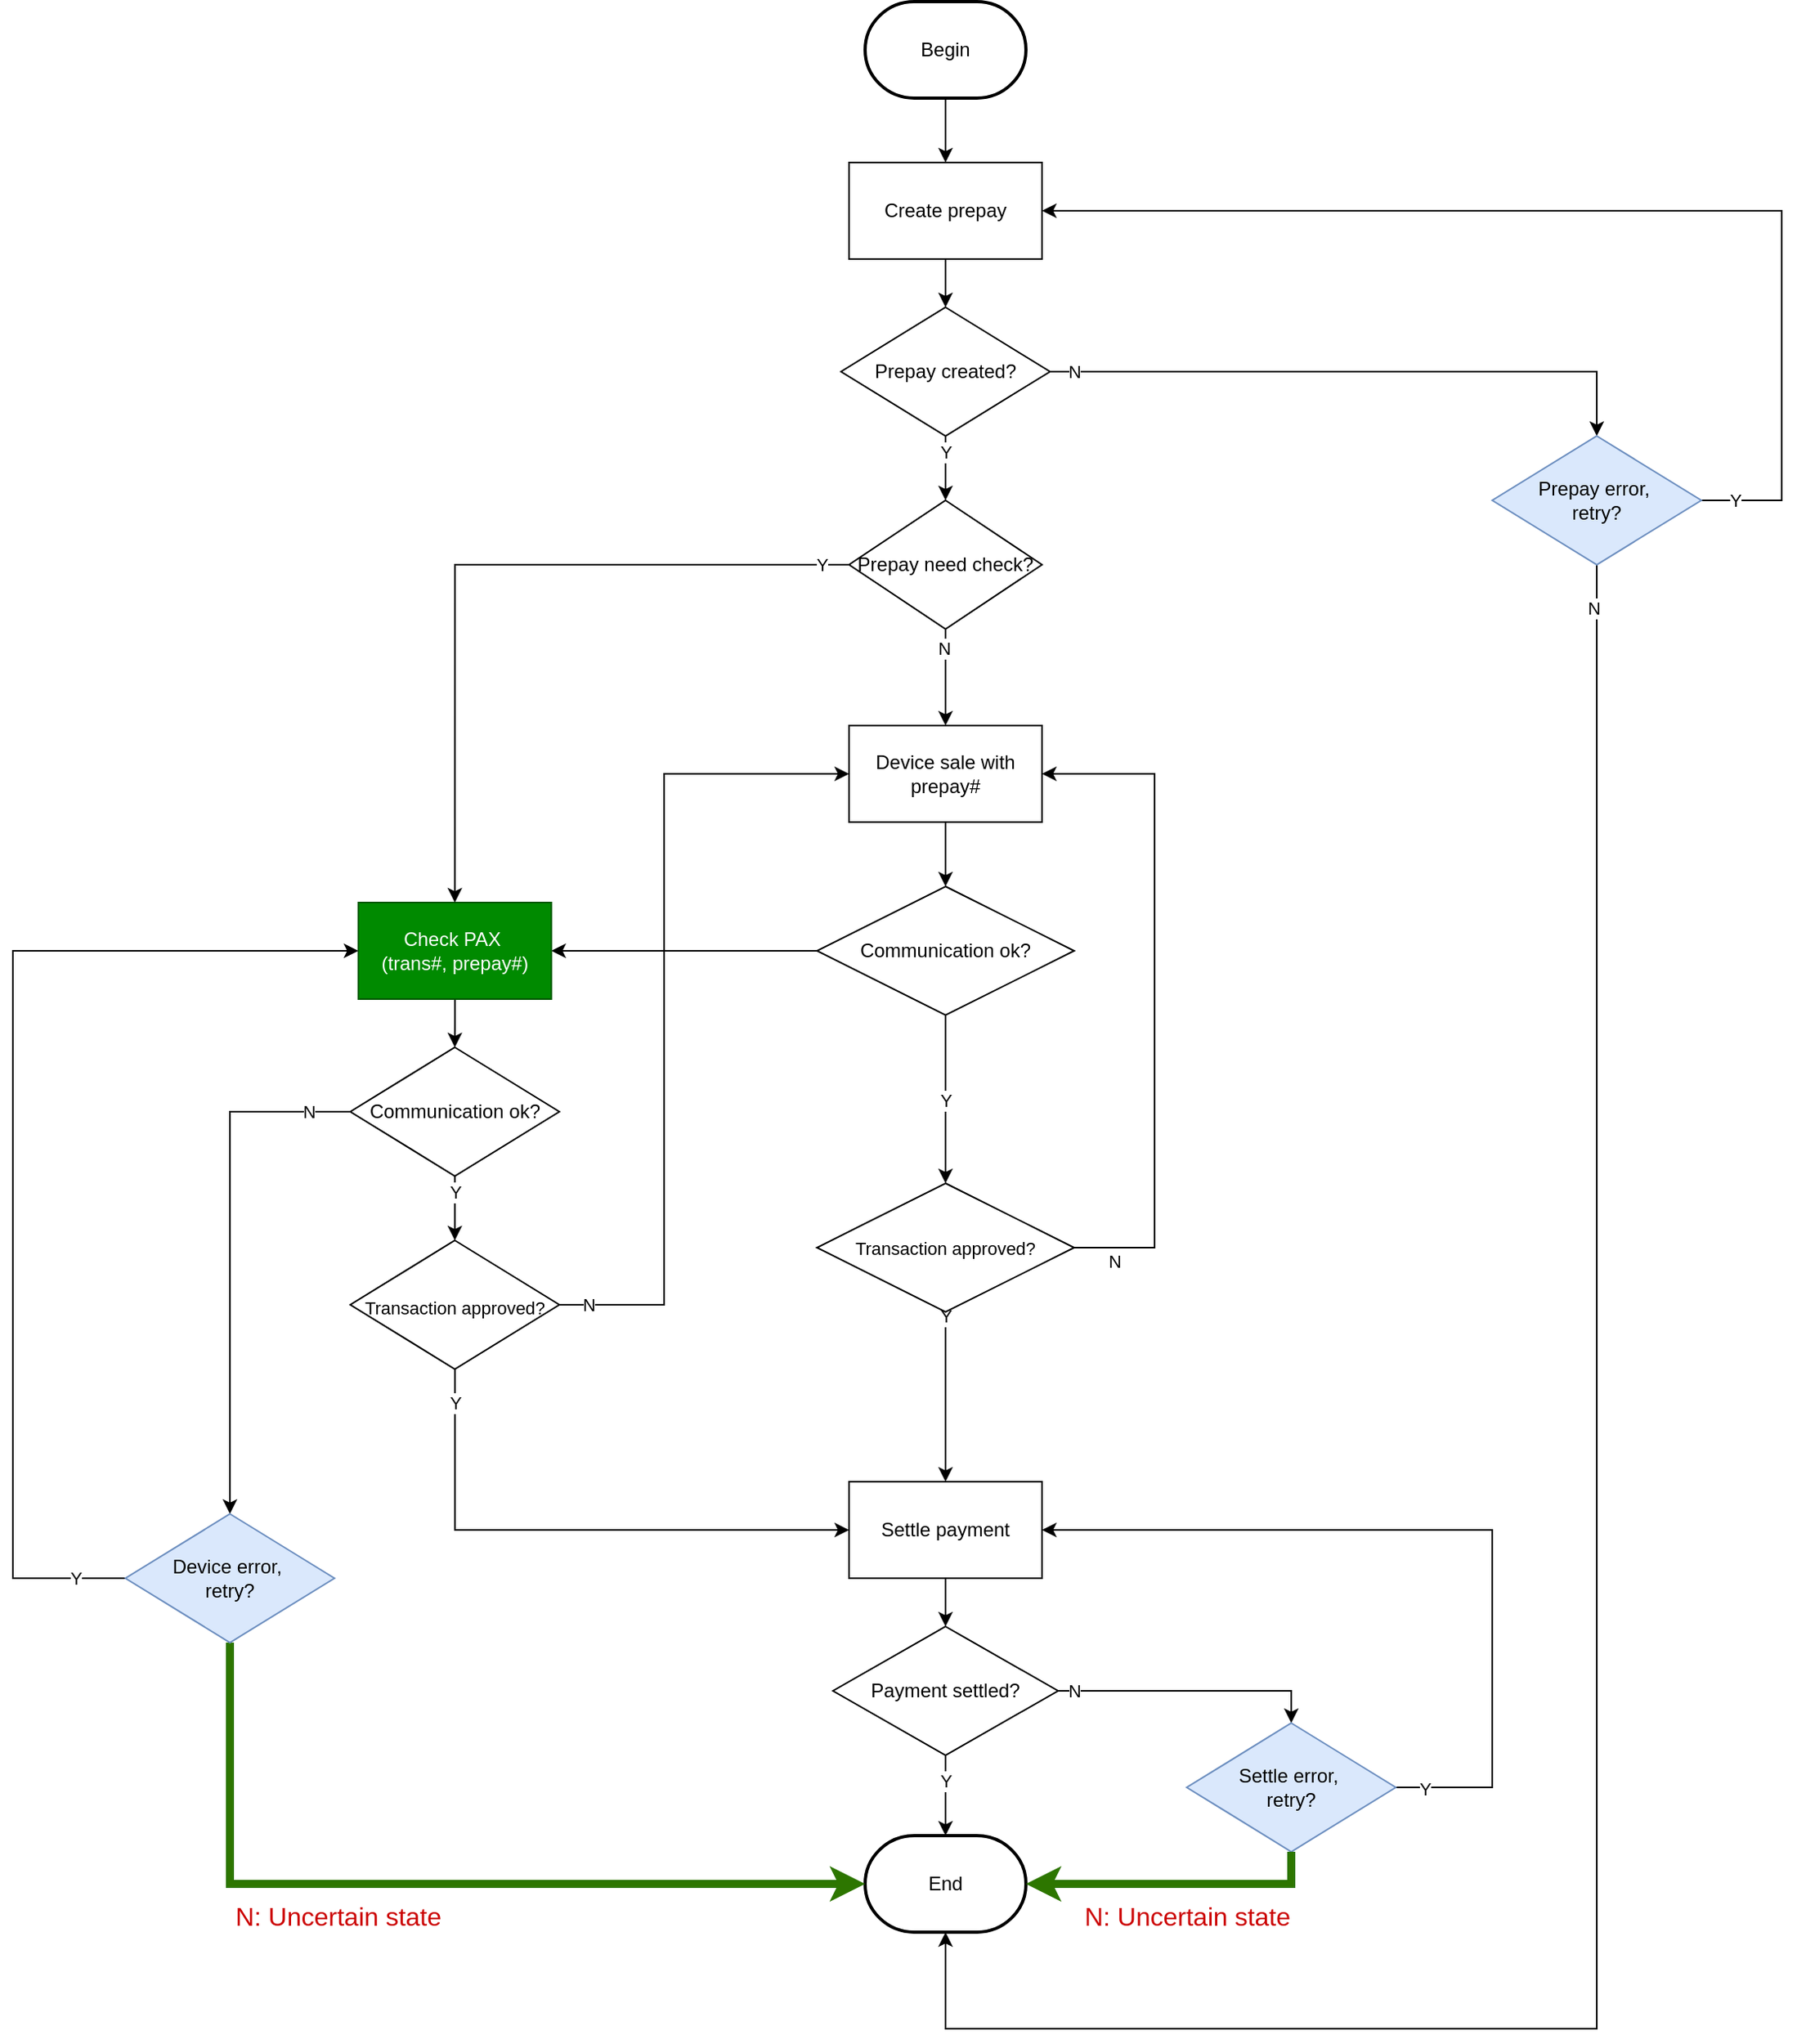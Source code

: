 <mxfile version="13.8.0" type="github"><diagram id="C5RBs43oDa-KdzZeNtuy" name="Page-1"><mxGraphModel dx="2479" dy="2409" grid="1" gridSize="10" guides="1" tooltips="1" connect="1" arrows="1" fold="1" page="1" pageScale="1" pageWidth="827" pageHeight="1169" math="0" shadow="0"><root><mxCell id="WIyWlLk6GJQsqaUBKTNV-0"/><mxCell id="WIyWlLk6GJQsqaUBKTNV-1" parent="WIyWlLk6GJQsqaUBKTNV-0"/><mxCell id="J0FeXdYLQNQOFnLGvNW3-10" value="Y" style="edgeStyle=orthogonalEdgeStyle;rounded=0;orthogonalLoop=1;jettySize=auto;html=1;entryX=0.5;entryY=0;entryDx=0;entryDy=0;" parent="WIyWlLk6GJQsqaUBKTNV-1" source="J0FeXdYLQNQOFnLGvNW3-1" target="0Qifc_gtCfqO0uYGhMDS-1" edge="1"><mxGeometry x="-0.5" relative="1" as="geometry"><mxPoint x="370" y="170" as="targetPoint"/><mxPoint as="offset"/></mxGeometry></mxCell><mxCell id="J0FeXdYLQNQOFnLGvNW3-11" value="Y" style="edgeLabel;html=1;align=center;verticalAlign=middle;resizable=0;points=[];" parent="J0FeXdYLQNQOFnLGvNW3-10" vertex="1" connectable="0"><mxGeometry x="-0.143" y="-1" relative="1" as="geometry"><mxPoint x="1" y="-63" as="offset"/></mxGeometry></mxCell><mxCell id="0Qifc_gtCfqO0uYGhMDS-5" style="edgeStyle=orthogonalEdgeStyle;rounded=0;orthogonalLoop=1;jettySize=auto;html=1;exitX=1;exitY=0.5;exitDx=0;exitDy=0;entryX=0.5;entryY=0;entryDx=0;entryDy=0;" edge="1" parent="WIyWlLk6GJQsqaUBKTNV-1" source="J0FeXdYLQNQOFnLGvNW3-1" target="0Qifc_gtCfqO0uYGhMDS-4"><mxGeometry relative="1" as="geometry"/></mxCell><mxCell id="0Qifc_gtCfqO0uYGhMDS-25" value="N" style="edgeLabel;html=1;align=center;verticalAlign=middle;resizable=0;points=[];" vertex="1" connectable="0" parent="0Qifc_gtCfqO0uYGhMDS-5"><mxGeometry x="0.805" y="-310" relative="1" as="geometry"><mxPoint x="-15" y="-3.33" as="offset"/></mxGeometry></mxCell><mxCell id="J0FeXdYLQNQOFnLGvNW3-1" value="Prepay created?" style="rhombus;whiteSpace=wrap;html=1;" parent="WIyWlLk6GJQsqaUBKTNV-1" vertex="1"><mxGeometry x="305" y="40" width="130" height="80" as="geometry"/></mxCell><mxCell id="J0FeXdYLQNQOFnLGvNW3-26" style="edgeStyle=orthogonalEdgeStyle;rounded=0;orthogonalLoop=1;jettySize=auto;html=1;exitX=0;exitY=0.5;exitDx=0;exitDy=0;entryX=1;entryY=0.5;entryDx=0;entryDy=0;" parent="WIyWlLk6GJQsqaUBKTNV-1" source="J0FeXdYLQNQOFnLGvNW3-37" target="J0FeXdYLQNQOFnLGvNW3-45" edge="1"><mxGeometry relative="1" as="geometry"><mxPoint x="265" y="440" as="sourcePoint"/><mxPoint x="15" y="470" as="targetPoint"/></mxGeometry></mxCell><mxCell id="J0FeXdYLQNQOFnLGvNW3-27" value="N" style="edgeLabel;html=1;align=center;verticalAlign=middle;resizable=0;points=[];" parent="J0FeXdYLQNQOFnLGvNW3-26" vertex="1" connectable="0"><mxGeometry x="-0.138" y="3" relative="1" as="geometry"><mxPoint x="112" y="-3" as="offset"/></mxGeometry></mxCell><mxCell id="J0FeXdYLQNQOFnLGvNW3-5" style="edgeStyle=orthogonalEdgeStyle;rounded=0;orthogonalLoop=1;jettySize=auto;html=1;exitX=0.5;exitY=1;exitDx=0;exitDy=0;exitPerimeter=0;entryX=0.5;entryY=0;entryDx=0;entryDy=0;" parent="WIyWlLk6GJQsqaUBKTNV-1" source="J0FeXdYLQNQOFnLGvNW3-4" target="J0FeXdYLQNQOFnLGvNW3-33" edge="1"><mxGeometry relative="1" as="geometry"/></mxCell><mxCell id="J0FeXdYLQNQOFnLGvNW3-4" value="Begin" style="strokeWidth=2;html=1;shape=mxgraph.flowchart.terminator;whiteSpace=wrap;" parent="WIyWlLk6GJQsqaUBKTNV-1" vertex="1"><mxGeometry x="320" y="-150" width="100" height="60" as="geometry"/></mxCell><mxCell id="J0FeXdYLQNQOFnLGvNW3-14" value="End" style="strokeWidth=2;html=1;shape=mxgraph.flowchart.terminator;whiteSpace=wrap;" parent="WIyWlLk6GJQsqaUBKTNV-1" vertex="1"><mxGeometry x="320" y="990" width="100" height="60" as="geometry"/></mxCell><mxCell id="J0FeXdYLQNQOFnLGvNW3-28" style="edgeStyle=orthogonalEdgeStyle;rounded=0;orthogonalLoop=1;jettySize=auto;html=1;entryX=0.5;entryY=0;entryDx=0;entryDy=0;entryPerimeter=0;" parent="WIyWlLk6GJQsqaUBKTNV-1" source="J0FeXdYLQNQOFnLGvNW3-20" target="J0FeXdYLQNQOFnLGvNW3-14" edge="1"><mxGeometry relative="1" as="geometry"/></mxCell><mxCell id="J0FeXdYLQNQOFnLGvNW3-29" value="Y" style="edgeLabel;html=1;align=center;verticalAlign=middle;resizable=0;points=[];" parent="J0FeXdYLQNQOFnLGvNW3-28" vertex="1" connectable="0"><mxGeometry x="-0.243" y="2" relative="1" as="geometry"><mxPoint x="-2" y="-3" as="offset"/></mxGeometry></mxCell><mxCell id="0Qifc_gtCfqO0uYGhMDS-16" style="edgeStyle=orthogonalEdgeStyle;rounded=0;orthogonalLoop=1;jettySize=auto;html=1;entryX=0.5;entryY=0;entryDx=0;entryDy=0;" edge="1" parent="WIyWlLk6GJQsqaUBKTNV-1" source="J0FeXdYLQNQOFnLGvNW3-20" target="0Qifc_gtCfqO0uYGhMDS-15"><mxGeometry relative="1" as="geometry"/></mxCell><mxCell id="0Qifc_gtCfqO0uYGhMDS-17" value="N" style="edgeLabel;html=1;align=center;verticalAlign=middle;resizable=0;points=[];" vertex="1" connectable="0" parent="0Qifc_gtCfqO0uYGhMDS-16"><mxGeometry x="-0.908" y="2" relative="1" as="geometry"><mxPoint x="1.76" y="2" as="offset"/></mxGeometry></mxCell><mxCell id="J0FeXdYLQNQOFnLGvNW3-20" value="Payment settled?" style="rhombus;whiteSpace=wrap;html=1;" parent="WIyWlLk6GJQsqaUBKTNV-1" vertex="1"><mxGeometry x="300" y="860" width="140" height="80" as="geometry"/></mxCell><mxCell id="J0FeXdYLQNQOFnLGvNW3-35" style="edgeStyle=orthogonalEdgeStyle;rounded=0;orthogonalLoop=1;jettySize=auto;html=1;entryX=0.5;entryY=0;entryDx=0;entryDy=0;" parent="WIyWlLk6GJQsqaUBKTNV-1" source="J0FeXdYLQNQOFnLGvNW3-33" target="J0FeXdYLQNQOFnLGvNW3-1" edge="1"><mxGeometry relative="1" as="geometry"/></mxCell><mxCell id="J0FeXdYLQNQOFnLGvNW3-33" value="&lt;span&gt;Create prepay&lt;/span&gt;" style="rounded=0;whiteSpace=wrap;html=1;" parent="WIyWlLk6GJQsqaUBKTNV-1" vertex="1"><mxGeometry x="310" y="-50" width="120" height="60" as="geometry"/></mxCell><mxCell id="J0FeXdYLQNQOFnLGvNW3-39" style="edgeStyle=orthogonalEdgeStyle;rounded=0;orthogonalLoop=1;jettySize=auto;html=1;entryX=0.5;entryY=0;entryDx=0;entryDy=0;" parent="WIyWlLk6GJQsqaUBKTNV-1" source="J0FeXdYLQNQOFnLGvNW3-36" target="J0FeXdYLQNQOFnLGvNW3-37" edge="1"><mxGeometry relative="1" as="geometry"/></mxCell><mxCell id="J0FeXdYLQNQOFnLGvNW3-36" value="&lt;span&gt;Device sale with prepay#&lt;/span&gt;" style="rounded=0;whiteSpace=wrap;html=1;" parent="WIyWlLk6GJQsqaUBKTNV-1" vertex="1"><mxGeometry x="310" y="300" width="120" height="60" as="geometry"/></mxCell><mxCell id="910tG2YWPLGzo3ox9mGQ-2" style="edgeStyle=orthogonalEdgeStyle;rounded=0;orthogonalLoop=1;jettySize=auto;html=1;entryX=0.5;entryY=0;entryDx=0;entryDy=0;fontSize=11;fontColor=#000000;" parent="WIyWlLk6GJQsqaUBKTNV-1" source="J0FeXdYLQNQOFnLGvNW3-37" target="910tG2YWPLGzo3ox9mGQ-1" edge="1"><mxGeometry relative="1" as="geometry"/></mxCell><mxCell id="910tG2YWPLGzo3ox9mGQ-3" value="Y" style="edgeLabel;html=1;align=center;verticalAlign=middle;resizable=0;points=[];fontSize=11;fontColor=#000000;" parent="910tG2YWPLGzo3ox9mGQ-2" vertex="1" connectable="0"><mxGeometry x="0.309" y="2" relative="1" as="geometry"><mxPoint x="-2" y="-16" as="offset"/></mxGeometry></mxCell><mxCell id="J0FeXdYLQNQOFnLGvNW3-37" value="Communication ok?" style="rhombus;whiteSpace=wrap;html=1;" parent="WIyWlLk6GJQsqaUBKTNV-1" vertex="1"><mxGeometry x="290" y="400" width="160" height="80" as="geometry"/></mxCell><mxCell id="J0FeXdYLQNQOFnLGvNW3-43" style="edgeStyle=orthogonalEdgeStyle;rounded=0;orthogonalLoop=1;jettySize=auto;html=1;entryX=0.5;entryY=0;entryDx=0;entryDy=0;" parent="WIyWlLk6GJQsqaUBKTNV-1" source="J0FeXdYLQNQOFnLGvNW3-41" target="J0FeXdYLQNQOFnLGvNW3-20" edge="1"><mxGeometry relative="1" as="geometry"/></mxCell><mxCell id="J0FeXdYLQNQOFnLGvNW3-41" value="Settle payment" style="rounded=0;whiteSpace=wrap;html=1;" parent="WIyWlLk6GJQsqaUBKTNV-1" vertex="1"><mxGeometry x="310" y="770" width="120" height="60" as="geometry"/></mxCell><mxCell id="J0FeXdYLQNQOFnLGvNW3-48" style="edgeStyle=orthogonalEdgeStyle;rounded=0;orthogonalLoop=1;jettySize=auto;html=1;entryX=0.5;entryY=0;entryDx=0;entryDy=0;" parent="WIyWlLk6GJQsqaUBKTNV-1" source="J0FeXdYLQNQOFnLGvNW3-45" target="J0FeXdYLQNQOFnLGvNW3-47" edge="1"><mxGeometry relative="1" as="geometry"/></mxCell><mxCell id="J0FeXdYLQNQOFnLGvNW3-45" value="Check PAX&amp;nbsp;&lt;br&gt;(trans#, prepay#)" style="rounded=0;whiteSpace=wrap;html=1;fillColor=#008a00;strokeColor=#005700;fontColor=#ffffff;" parent="WIyWlLk6GJQsqaUBKTNV-1" vertex="1"><mxGeometry x="4.85" y="410" width="120" height="60" as="geometry"/></mxCell><mxCell id="J0FeXdYLQNQOFnLGvNW3-56" style="edgeStyle=orthogonalEdgeStyle;rounded=0;orthogonalLoop=1;jettySize=auto;html=1;entryX=0.5;entryY=0;entryDx=0;entryDy=0;" parent="WIyWlLk6GJQsqaUBKTNV-1" source="J0FeXdYLQNQOFnLGvNW3-47" target="J0FeXdYLQNQOFnLGvNW3-55" edge="1"><mxGeometry relative="1" as="geometry"><Array as="points"><mxPoint x="-75" y="540"/></Array></mxGeometry></mxCell><mxCell id="J0FeXdYLQNQOFnLGvNW3-57" value="N" style="edgeLabel;html=1;align=center;verticalAlign=middle;resizable=0;points=[];" parent="J0FeXdYLQNQOFnLGvNW3-56" vertex="1" connectable="0"><mxGeometry x="-0.6" relative="1" as="geometry"><mxPoint x="39.32" y="-0.06" as="offset"/></mxGeometry></mxCell><mxCell id="910tG2YWPLGzo3ox9mGQ-6" style="edgeStyle=orthogonalEdgeStyle;rounded=0;orthogonalLoop=1;jettySize=auto;html=1;fontSize=11;fontColor=#000000;" parent="WIyWlLk6GJQsqaUBKTNV-1" source="J0FeXdYLQNQOFnLGvNW3-47" target="J0FeXdYLQNQOFnLGvNW3-63" edge="1"><mxGeometry relative="1" as="geometry"/></mxCell><mxCell id="910tG2YWPLGzo3ox9mGQ-7" value="Y" style="edgeLabel;html=1;align=center;verticalAlign=middle;resizable=0;points=[];fontSize=11;fontColor=#000000;" parent="910tG2YWPLGzo3ox9mGQ-6" vertex="1" connectable="0"><mxGeometry x="0.2" y="1" relative="1" as="geometry"><mxPoint x="-1" y="-14" as="offset"/></mxGeometry></mxCell><mxCell id="J0FeXdYLQNQOFnLGvNW3-47" value="Communication ok?" style="rhombus;whiteSpace=wrap;html=1;" parent="WIyWlLk6GJQsqaUBKTNV-1" vertex="1"><mxGeometry x="-0.15" y="500" width="130" height="80" as="geometry"/></mxCell><mxCell id="J0FeXdYLQNQOFnLGvNW3-58" style="edgeStyle=orthogonalEdgeStyle;rounded=0;orthogonalLoop=1;jettySize=auto;html=1;entryX=0;entryY=0.5;entryDx=0;entryDy=0;" parent="WIyWlLk6GJQsqaUBKTNV-1" source="J0FeXdYLQNQOFnLGvNW3-55" target="J0FeXdYLQNQOFnLGvNW3-45" edge="1"><mxGeometry relative="1" as="geometry"><Array as="points"><mxPoint x="-210" y="830"/><mxPoint x="-210" y="440"/></Array></mxGeometry></mxCell><mxCell id="J0FeXdYLQNQOFnLGvNW3-59" value="Y" style="edgeLabel;html=1;align=center;verticalAlign=middle;resizable=0;points=[];" parent="J0FeXdYLQNQOFnLGvNW3-58" vertex="1" connectable="0"><mxGeometry x="-0.906" relative="1" as="geometry"><mxPoint as="offset"/></mxGeometry></mxCell><mxCell id="J0FeXdYLQNQOFnLGvNW3-60" style="edgeStyle=orthogonalEdgeStyle;rounded=0;orthogonalLoop=1;jettySize=auto;html=1;entryX=0;entryY=0.5;entryDx=0;entryDy=0;entryPerimeter=0;fillColor=#60a917;strokeColor=#2D7600;strokeWidth=5;exitX=0.5;exitY=1;exitDx=0;exitDy=0;" parent="WIyWlLk6GJQsqaUBKTNV-1" source="J0FeXdYLQNQOFnLGvNW3-55" target="J0FeXdYLQNQOFnLGvNW3-14" edge="1"><mxGeometry relative="1" as="geometry"/></mxCell><mxCell id="J0FeXdYLQNQOFnLGvNW3-61" value="N: Uncertain state" style="edgeLabel;html=1;align=center;verticalAlign=middle;resizable=0;points=[];fontSize=16;fontColor=#CC0000;" parent="J0FeXdYLQNQOFnLGvNW3-60" vertex="1" connectable="0"><mxGeometry x="-0.413" y="2" relative="1" as="geometry"><mxPoint x="57" y="22" as="offset"/></mxGeometry></mxCell><mxCell id="J0FeXdYLQNQOFnLGvNW3-55" value="Device error,&amp;nbsp;&lt;br&gt;retry?" style="rhombus;whiteSpace=wrap;html=1;labelBackgroundColor=none;fillColor=#dae8fc;strokeColor=#6c8ebf;" parent="WIyWlLk6GJQsqaUBKTNV-1" vertex="1"><mxGeometry x="-140" y="790" width="130" height="80" as="geometry"/></mxCell><mxCell id="910tG2YWPLGzo3ox9mGQ-9" style="edgeStyle=orthogonalEdgeStyle;rounded=0;orthogonalLoop=1;jettySize=auto;html=1;entryX=0;entryY=0.5;entryDx=0;entryDy=0;fontSize=11;fontColor=#000000;" parent="WIyWlLk6GJQsqaUBKTNV-1" source="J0FeXdYLQNQOFnLGvNW3-63" target="J0FeXdYLQNQOFnLGvNW3-41" edge="1"><mxGeometry relative="1" as="geometry"><Array as="points"><mxPoint x="65" y="800"/></Array></mxGeometry></mxCell><mxCell id="910tG2YWPLGzo3ox9mGQ-12" value="Y" style="edgeLabel;html=1;align=center;verticalAlign=middle;resizable=0;points=[];fontSize=11;fontColor=#000000;" parent="910tG2YWPLGzo3ox9mGQ-9" vertex="1" connectable="0"><mxGeometry x="-0.844" y="3" relative="1" as="geometry"><mxPoint x="-3.07" y="-6.63" as="offset"/></mxGeometry></mxCell><mxCell id="910tG2YWPLGzo3ox9mGQ-17" style="edgeStyle=orthogonalEdgeStyle;rounded=0;orthogonalLoop=1;jettySize=auto;html=1;fontSize=11;fontColor=#000000;" parent="WIyWlLk6GJQsqaUBKTNV-1" source="J0FeXdYLQNQOFnLGvNW3-63" edge="1"><mxGeometry relative="1" as="geometry"><mxPoint x="310" y="330" as="targetPoint"/><Array as="points"><mxPoint x="195" y="660"/><mxPoint x="195" y="330"/></Array></mxGeometry></mxCell><mxCell id="910tG2YWPLGzo3ox9mGQ-18" value="N" style="edgeLabel;html=1;align=center;verticalAlign=middle;resizable=0;points=[];fontSize=11;fontColor=#000000;" parent="910tG2YWPLGzo3ox9mGQ-17" vertex="1" connectable="0"><mxGeometry x="-0.972" y="4" relative="1" as="geometry"><mxPoint x="11" y="4" as="offset"/></mxGeometry></mxCell><mxCell id="J0FeXdYLQNQOFnLGvNW3-63" value="&lt;span style=&quot;color: rgb(0 , 0 , 0) ; font-size: 11px&quot;&gt;Transaction approved?&lt;/span&gt;" style="rhombus;whiteSpace=wrap;html=1;fontSize=16;fontColor=#CC0000;" parent="WIyWlLk6GJQsqaUBKTNV-1" vertex="1"><mxGeometry x="-0.15" y="620" width="130" height="80" as="geometry"/></mxCell><mxCell id="910tG2YWPLGzo3ox9mGQ-4" style="edgeStyle=orthogonalEdgeStyle;rounded=0;orthogonalLoop=1;jettySize=auto;html=1;entryX=0.5;entryY=0;entryDx=0;entryDy=0;fontSize=11;fontColor=#000000;" parent="WIyWlLk6GJQsqaUBKTNV-1" source="910tG2YWPLGzo3ox9mGQ-1" target="J0FeXdYLQNQOFnLGvNW3-41" edge="1"><mxGeometry relative="1" as="geometry"/></mxCell><mxCell id="910tG2YWPLGzo3ox9mGQ-5" value="Y" style="edgeLabel;html=1;align=center;verticalAlign=middle;resizable=0;points=[];fontSize=11;fontColor=#000000;" parent="910tG2YWPLGzo3ox9mGQ-4" vertex="1" connectable="0"><mxGeometry x="-0.44" y="4" relative="1" as="geometry"><mxPoint x="-4" y="-27.06" as="offset"/></mxGeometry></mxCell><mxCell id="910tG2YWPLGzo3ox9mGQ-19" style="edgeStyle=orthogonalEdgeStyle;rounded=0;orthogonalLoop=1;jettySize=auto;html=1;fontSize=11;fontColor=#000000;entryX=1;entryY=0.5;entryDx=0;entryDy=0;" parent="WIyWlLk6GJQsqaUBKTNV-1" source="910tG2YWPLGzo3ox9mGQ-1" target="J0FeXdYLQNQOFnLGvNW3-36" edge="1"><mxGeometry relative="1" as="geometry"><Array as="points"><mxPoint x="500" y="625"/><mxPoint x="500" y="330"/></Array><mxPoint x="430" y="345" as="targetPoint"/></mxGeometry></mxCell><mxCell id="910tG2YWPLGzo3ox9mGQ-20" value="N" style="edgeLabel;html=1;align=center;verticalAlign=middle;resizable=0;points=[];fontSize=11;fontColor=#000000;" parent="910tG2YWPLGzo3ox9mGQ-19" vertex="1" connectable="0"><mxGeometry x="-0.881" y="-4" relative="1" as="geometry"><mxPoint y="4" as="offset"/></mxGeometry></mxCell><mxCell id="910tG2YWPLGzo3ox9mGQ-1" value="Transaction approved?" style="rhombus;whiteSpace=wrap;html=1;fontSize=11;fontColor=#000000;" parent="WIyWlLk6GJQsqaUBKTNV-1" vertex="1"><mxGeometry x="290" y="584.5" width="160" height="80" as="geometry"/></mxCell><mxCell id="0Qifc_gtCfqO0uYGhMDS-11" style="edgeStyle=orthogonalEdgeStyle;rounded=0;orthogonalLoop=1;jettySize=auto;html=1;entryX=0.5;entryY=0;entryDx=0;entryDy=0;" edge="1" parent="WIyWlLk6GJQsqaUBKTNV-1" source="0Qifc_gtCfqO0uYGhMDS-1" target="J0FeXdYLQNQOFnLGvNW3-36"><mxGeometry relative="1" as="geometry"/></mxCell><mxCell id="0Qifc_gtCfqO0uYGhMDS-12" value="N" style="edgeLabel;html=1;align=center;verticalAlign=middle;resizable=0;points=[];" vertex="1" connectable="0" parent="0Qifc_gtCfqO0uYGhMDS-11"><mxGeometry x="-0.617" y="-1" relative="1" as="geometry"><mxPoint as="offset"/></mxGeometry></mxCell><mxCell id="0Qifc_gtCfqO0uYGhMDS-13" style="edgeStyle=orthogonalEdgeStyle;rounded=0;orthogonalLoop=1;jettySize=auto;html=1;entryX=0.5;entryY=0;entryDx=0;entryDy=0;" edge="1" parent="WIyWlLk6GJQsqaUBKTNV-1" source="0Qifc_gtCfqO0uYGhMDS-1" target="J0FeXdYLQNQOFnLGvNW3-45"><mxGeometry relative="1" as="geometry"/></mxCell><mxCell id="0Qifc_gtCfqO0uYGhMDS-14" value="Y" style="edgeLabel;html=1;align=center;verticalAlign=middle;resizable=0;points=[];" vertex="1" connectable="0" parent="0Qifc_gtCfqO0uYGhMDS-13"><mxGeometry x="-0.947" y="-3" relative="1" as="geometry"><mxPoint x="-5" y="3" as="offset"/></mxGeometry></mxCell><mxCell id="0Qifc_gtCfqO0uYGhMDS-1" value="Prepay need check?" style="rhombus;whiteSpace=wrap;html=1;" vertex="1" parent="WIyWlLk6GJQsqaUBKTNV-1"><mxGeometry x="310" y="160" width="120" height="80" as="geometry"/></mxCell><mxCell id="0Qifc_gtCfqO0uYGhMDS-6" style="edgeStyle=orthogonalEdgeStyle;rounded=0;orthogonalLoop=1;jettySize=auto;html=1;entryX=1;entryY=0.5;entryDx=0;entryDy=0;exitX=1;exitY=0.5;exitDx=0;exitDy=0;" edge="1" parent="WIyWlLk6GJQsqaUBKTNV-1" source="0Qifc_gtCfqO0uYGhMDS-4" target="J0FeXdYLQNQOFnLGvNW3-33"><mxGeometry relative="1" as="geometry"><Array as="points"><mxPoint x="890" y="160"/><mxPoint x="890" y="-20"/></Array></mxGeometry></mxCell><mxCell id="0Qifc_gtCfqO0uYGhMDS-7" value="Y" style="edgeLabel;html=1;align=center;verticalAlign=middle;resizable=0;points=[];" vertex="1" connectable="0" parent="0Qifc_gtCfqO0uYGhMDS-6"><mxGeometry x="-0.94" y="-2" relative="1" as="geometry"><mxPoint y="-2" as="offset"/></mxGeometry></mxCell><mxCell id="0Qifc_gtCfqO0uYGhMDS-8" style="edgeStyle=orthogonalEdgeStyle;rounded=0;orthogonalLoop=1;jettySize=auto;html=1;exitX=0.5;exitY=1;exitDx=0;exitDy=0;" edge="1" parent="WIyWlLk6GJQsqaUBKTNV-1" source="0Qifc_gtCfqO0uYGhMDS-4"><mxGeometry relative="1" as="geometry"><mxPoint x="370" y="1050" as="targetPoint"/><Array as="points"><mxPoint x="775" y="1110"/><mxPoint x="370" y="1110"/></Array></mxGeometry></mxCell><mxCell id="0Qifc_gtCfqO0uYGhMDS-24" value="N" style="edgeLabel;html=1;align=center;verticalAlign=middle;resizable=0;points=[];" vertex="1" connectable="0" parent="0Qifc_gtCfqO0uYGhMDS-8"><mxGeometry x="-0.962" y="-2" relative="1" as="geometry"><mxPoint y="1" as="offset"/></mxGeometry></mxCell><mxCell id="0Qifc_gtCfqO0uYGhMDS-4" value="Prepay error,&amp;nbsp;&lt;br&gt;retry?" style="rhombus;whiteSpace=wrap;html=1;labelBackgroundColor=none;fillColor=#dae8fc;strokeColor=#6c8ebf;" vertex="1" parent="WIyWlLk6GJQsqaUBKTNV-1"><mxGeometry x="710" y="120" width="130" height="80" as="geometry"/></mxCell><mxCell id="0Qifc_gtCfqO0uYGhMDS-22" style="edgeStyle=orthogonalEdgeStyle;rounded=0;orthogonalLoop=1;jettySize=auto;html=1;entryX=1;entryY=0.5;entryDx=0;entryDy=0;" edge="1" parent="WIyWlLk6GJQsqaUBKTNV-1" source="0Qifc_gtCfqO0uYGhMDS-15" target="J0FeXdYLQNQOFnLGvNW3-41"><mxGeometry relative="1" as="geometry"><Array as="points"><mxPoint x="710" y="960"/><mxPoint x="710" y="800"/></Array></mxGeometry></mxCell><mxCell id="0Qifc_gtCfqO0uYGhMDS-23" value="Y" style="edgeLabel;html=1;align=center;verticalAlign=middle;resizable=0;points=[];" vertex="1" connectable="0" parent="0Qifc_gtCfqO0uYGhMDS-22"><mxGeometry x="-0.928" y="-1" relative="1" as="geometry"><mxPoint as="offset"/></mxGeometry></mxCell><mxCell id="0Qifc_gtCfqO0uYGhMDS-15" value="Settle error,&amp;nbsp;&lt;br&gt;retry?" style="rhombus;whiteSpace=wrap;html=1;labelBackgroundColor=none;fillColor=#dae8fc;strokeColor=#6c8ebf;" vertex="1" parent="WIyWlLk6GJQsqaUBKTNV-1"><mxGeometry x="520" y="920" width="130" height="80" as="geometry"/></mxCell><mxCell id="0Qifc_gtCfqO0uYGhMDS-20" style="edgeStyle=orthogonalEdgeStyle;rounded=0;orthogonalLoop=1;jettySize=auto;html=1;fillColor=#60a917;strokeColor=#2D7600;strokeWidth=5;exitX=0.5;exitY=1;exitDx=0;exitDy=0;" edge="1" parent="WIyWlLk6GJQsqaUBKTNV-1" source="0Qifc_gtCfqO0uYGhMDS-15"><mxGeometry relative="1" as="geometry"><mxPoint x="-65.0" y="880.0" as="sourcePoint"/><mxPoint x="420" y="1020" as="targetPoint"/><Array as="points"><mxPoint x="585" y="1020"/><mxPoint x="420" y="1020"/></Array></mxGeometry></mxCell><mxCell id="0Qifc_gtCfqO0uYGhMDS-21" value="N: Uncertain state" style="edgeLabel;html=1;align=center;verticalAlign=middle;resizable=0;points=[];fontSize=16;fontColor=#CC0000;" vertex="1" connectable="0" parent="0Qifc_gtCfqO0uYGhMDS-20"><mxGeometry x="-0.413" y="2" relative="1" as="geometry"><mxPoint x="-30.88" y="18" as="offset"/></mxGeometry></mxCell></root></mxGraphModel></diagram></mxfile>